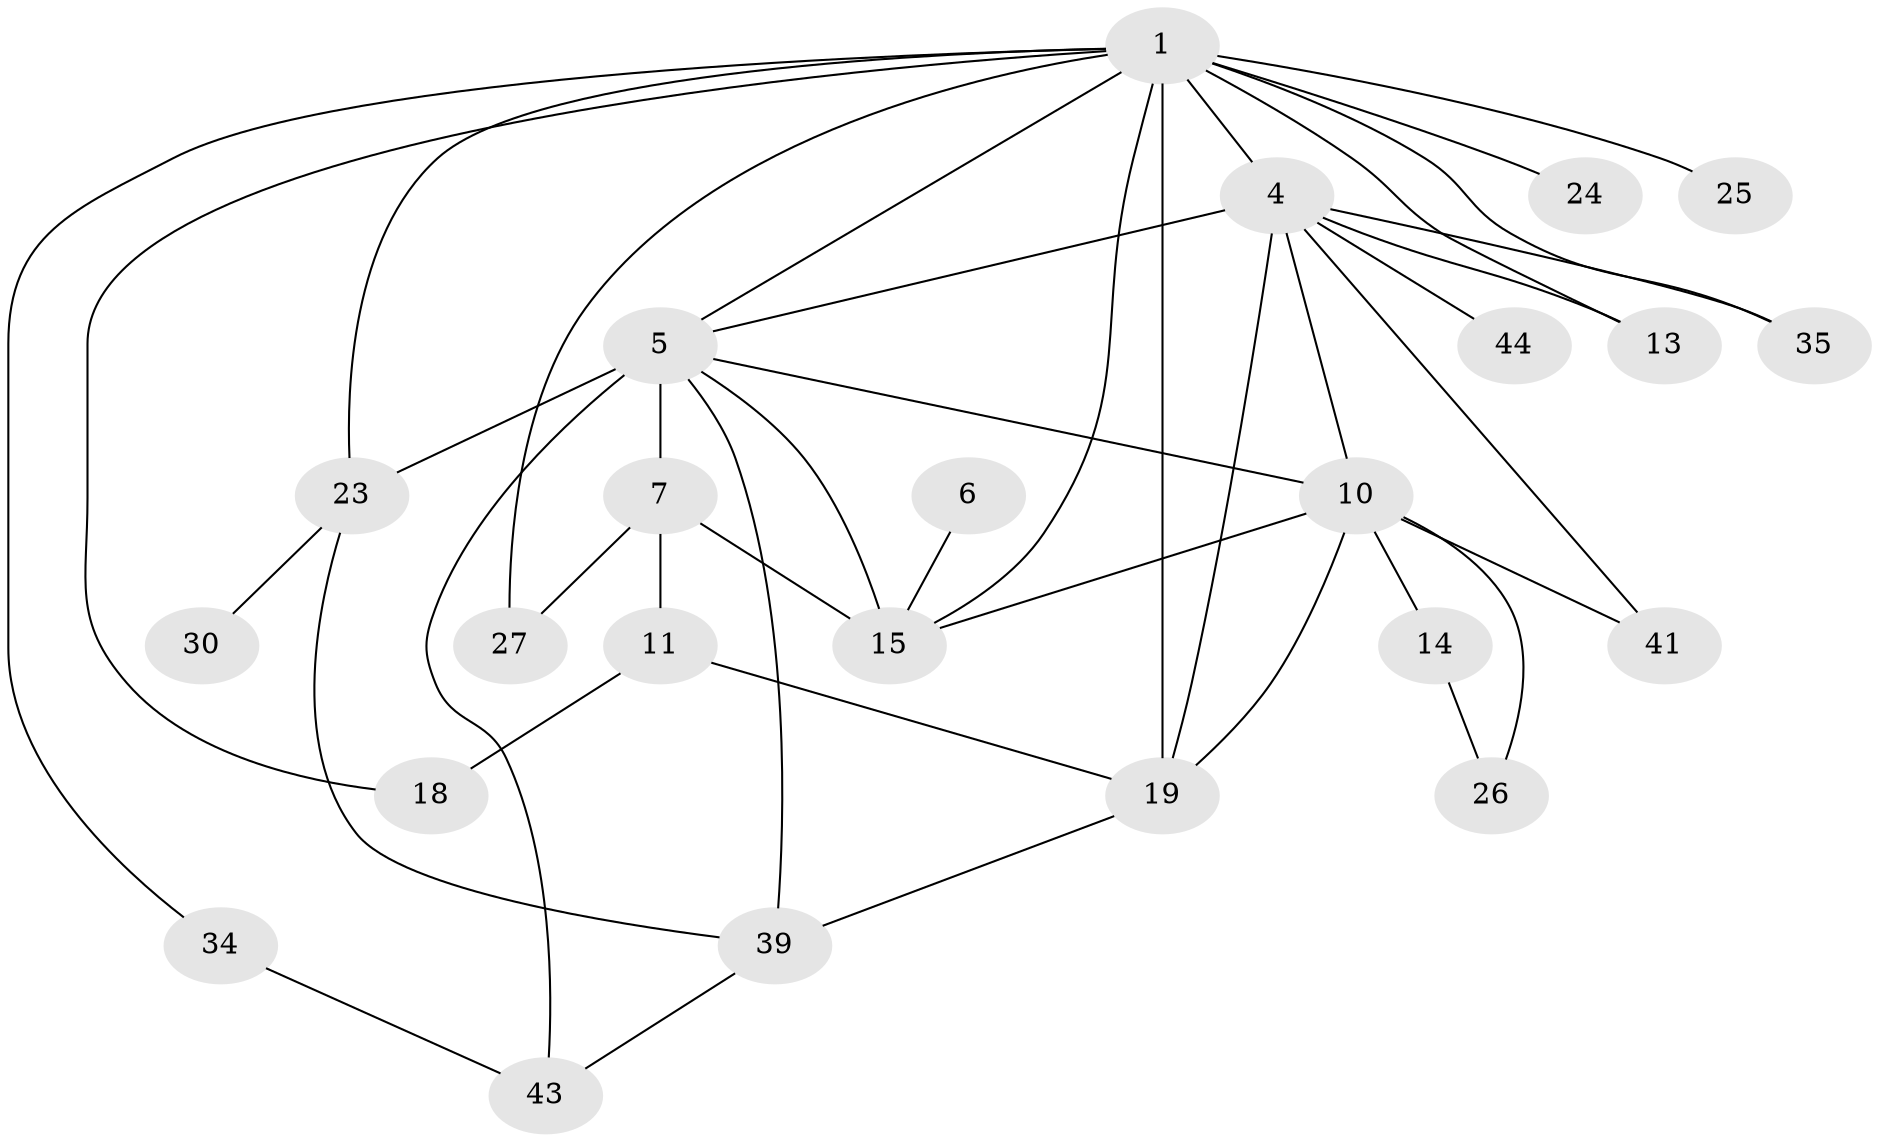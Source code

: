// original degree distribution, {2: 0.20353982300884957, 0: 0.18584070796460178, 4: 0.10619469026548672, 6: 0.008849557522123894, 5: 0.05309734513274336, 1: 0.22123893805309736, 3: 0.21238938053097345, 7: 0.008849557522123894}
// Generated by graph-tools (version 1.1) at 2025/48/03/04/25 22:48:05]
// undirected, 24 vertices, 42 edges
graph export_dot {
  node [color=gray90,style=filled];
  1;
  4;
  5;
  6;
  7;
  10;
  11;
  13;
  14;
  15;
  18;
  19;
  23;
  24;
  25;
  26;
  27;
  30;
  34;
  35;
  39;
  41;
  43;
  44;
  1 -- 4 [weight=3.0];
  1 -- 5 [weight=1.0];
  1 -- 13 [weight=1.0];
  1 -- 15 [weight=1.0];
  1 -- 18 [weight=1.0];
  1 -- 19 [weight=1.0];
  1 -- 23 [weight=2.0];
  1 -- 24 [weight=1.0];
  1 -- 25 [weight=2.0];
  1 -- 27 [weight=2.0];
  1 -- 34 [weight=1.0];
  1 -- 35 [weight=1.0];
  4 -- 5 [weight=1.0];
  4 -- 10 [weight=1.0];
  4 -- 13 [weight=1.0];
  4 -- 19 [weight=1.0];
  4 -- 35 [weight=1.0];
  4 -- 41 [weight=1.0];
  4 -- 44 [weight=1.0];
  5 -- 7 [weight=2.0];
  5 -- 10 [weight=1.0];
  5 -- 15 [weight=1.0];
  5 -- 23 [weight=4.0];
  5 -- 39 [weight=2.0];
  5 -- 43 [weight=1.0];
  6 -- 15 [weight=1.0];
  7 -- 11 [weight=3.0];
  7 -- 15 [weight=3.0];
  7 -- 27 [weight=1.0];
  10 -- 14 [weight=1.0];
  10 -- 15 [weight=1.0];
  10 -- 19 [weight=1.0];
  10 -- 26 [weight=1.0];
  10 -- 41 [weight=1.0];
  11 -- 18 [weight=1.0];
  11 -- 19 [weight=1.0];
  14 -- 26 [weight=1.0];
  19 -- 39 [weight=1.0];
  23 -- 30 [weight=1.0];
  23 -- 39 [weight=1.0];
  34 -- 43 [weight=1.0];
  39 -- 43 [weight=1.0];
}
